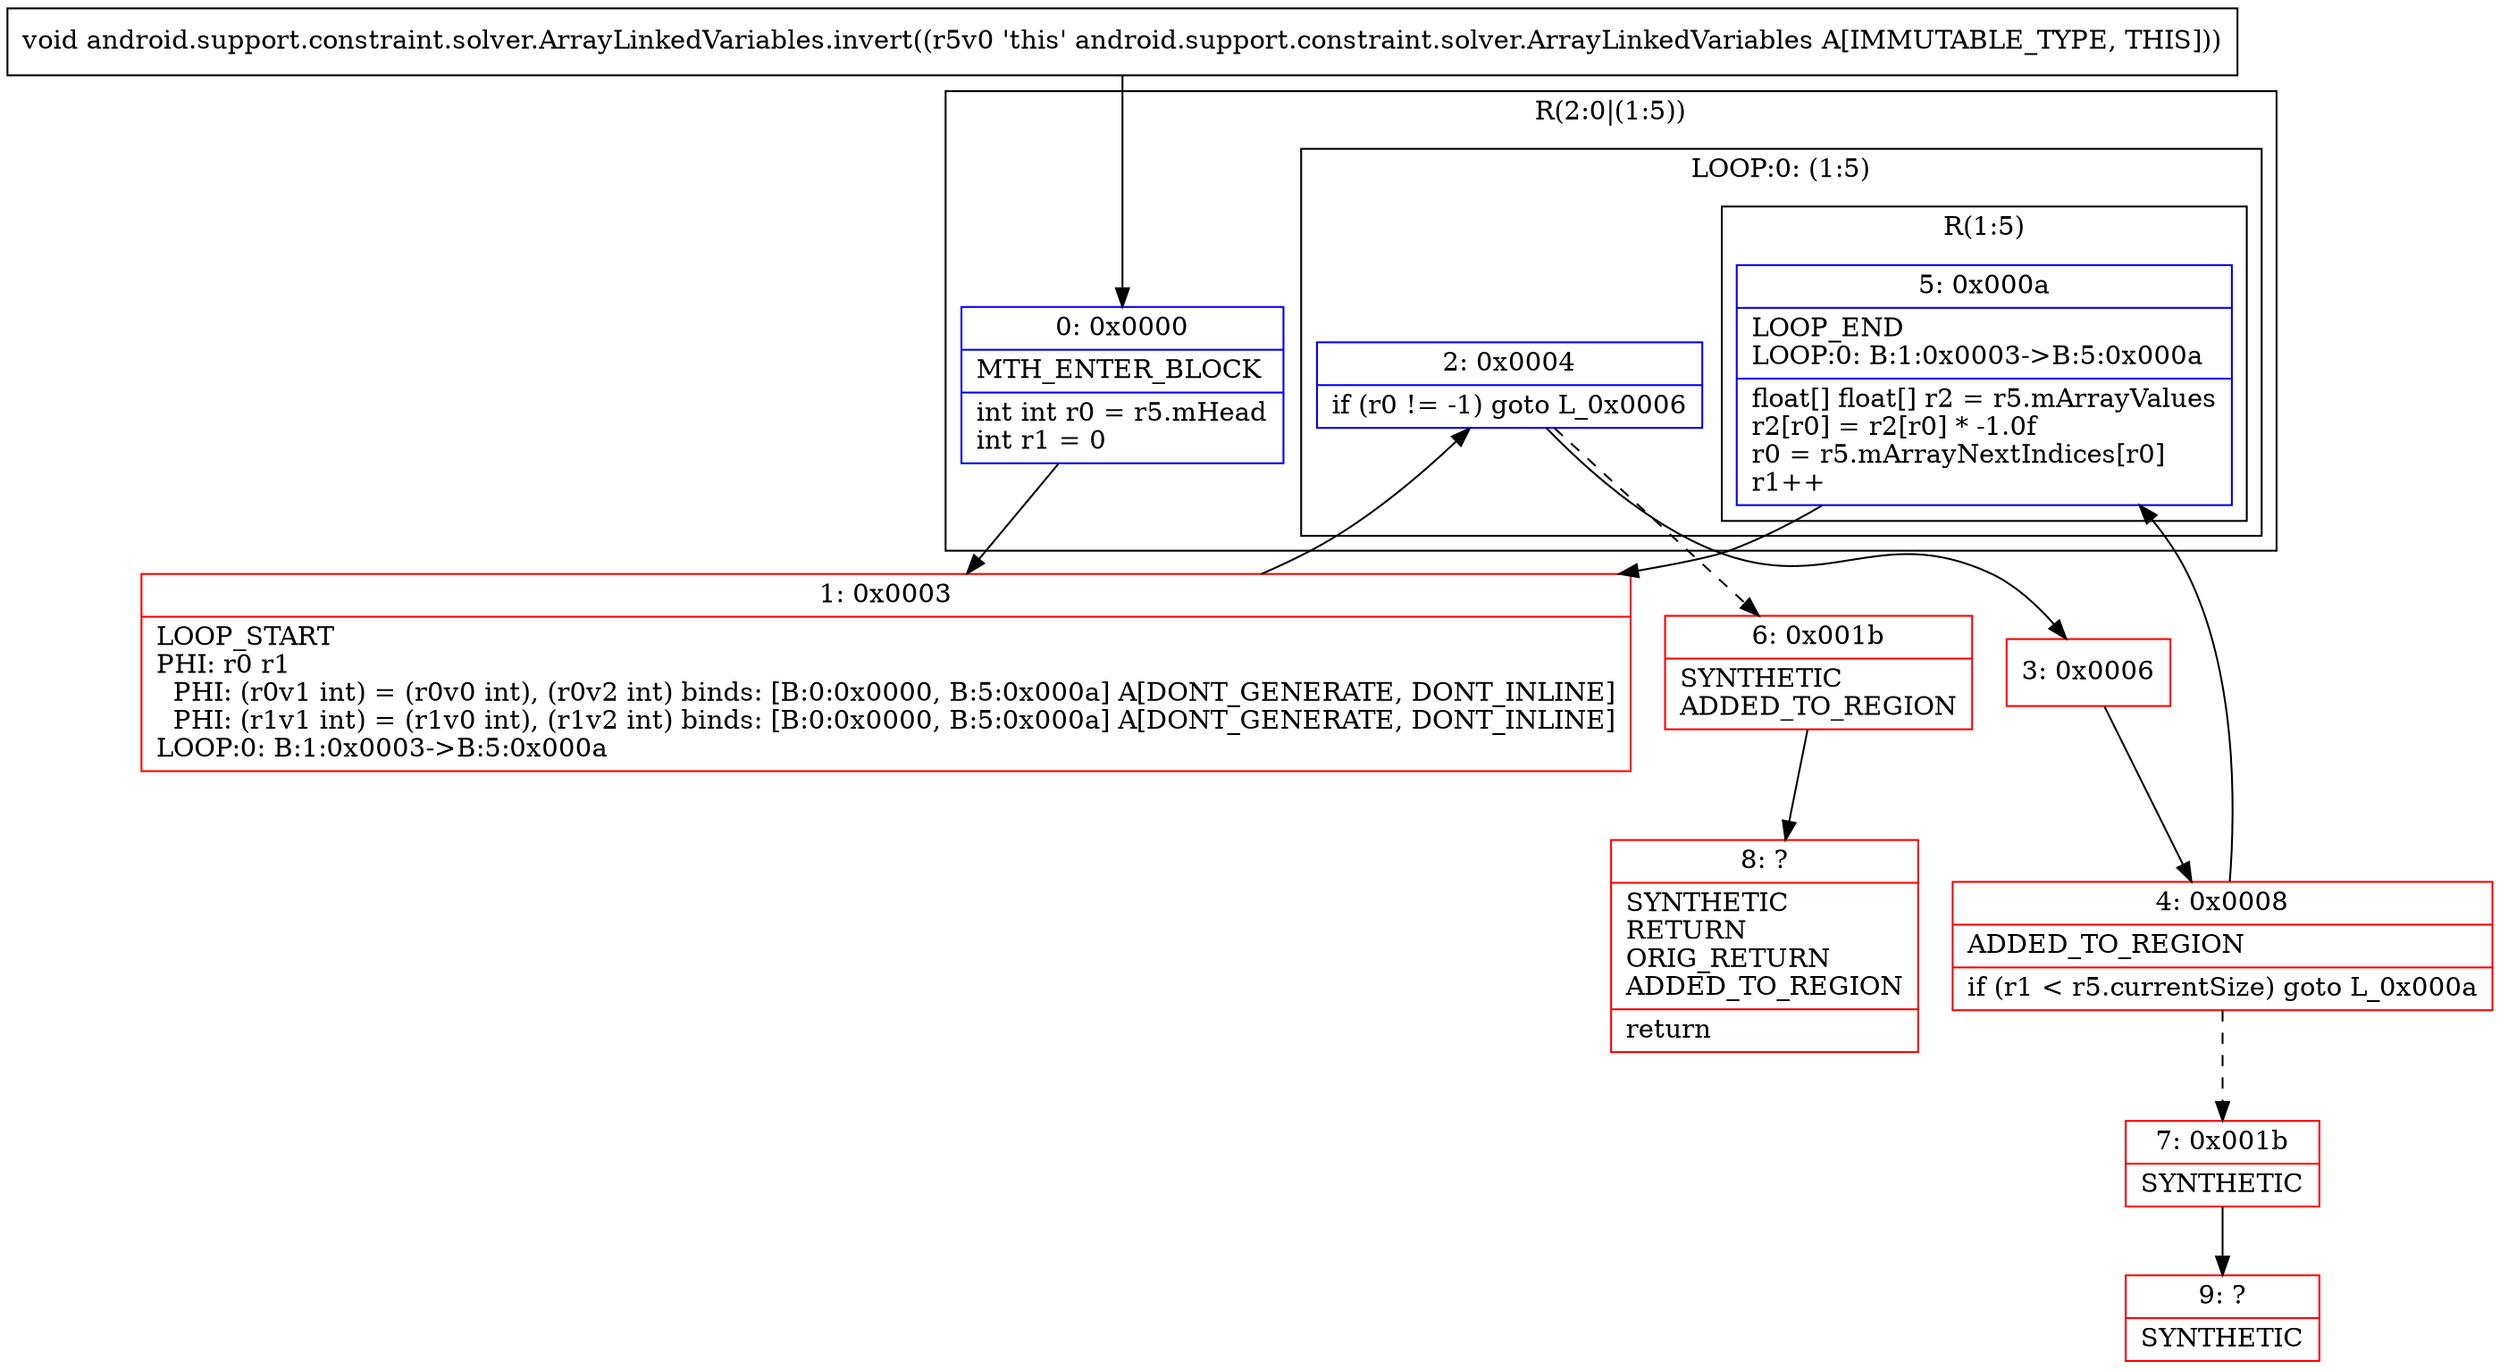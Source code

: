 digraph "CFG forandroid.support.constraint.solver.ArrayLinkedVariables.invert()V" {
subgraph cluster_Region_662989944 {
label = "R(2:0|(1:5))";
node [shape=record,color=blue];
Node_0 [shape=record,label="{0\:\ 0x0000|MTH_ENTER_BLOCK\l|int int r0 = r5.mHead\lint r1 = 0\l}"];
subgraph cluster_LoopRegion_193024048 {
label = "LOOP:0: (1:5)";
node [shape=record,color=blue];
Node_2 [shape=record,label="{2\:\ 0x0004|if (r0 != \-1) goto L_0x0006\l}"];
subgraph cluster_Region_1087374514 {
label = "R(1:5)";
node [shape=record,color=blue];
Node_5 [shape=record,label="{5\:\ 0x000a|LOOP_END\lLOOP:0: B:1:0x0003\-\>B:5:0x000a\l|float[] float[] r2 = r5.mArrayValues\lr2[r0] = r2[r0] * \-1.0f\lr0 = r5.mArrayNextIndices[r0]\lr1++\l}"];
}
}
}
Node_1 [shape=record,color=red,label="{1\:\ 0x0003|LOOP_START\lPHI: r0 r1 \l  PHI: (r0v1 int) = (r0v0 int), (r0v2 int) binds: [B:0:0x0000, B:5:0x000a] A[DONT_GENERATE, DONT_INLINE]\l  PHI: (r1v1 int) = (r1v0 int), (r1v2 int) binds: [B:0:0x0000, B:5:0x000a] A[DONT_GENERATE, DONT_INLINE]\lLOOP:0: B:1:0x0003\-\>B:5:0x000a\l}"];
Node_3 [shape=record,color=red,label="{3\:\ 0x0006}"];
Node_4 [shape=record,color=red,label="{4\:\ 0x0008|ADDED_TO_REGION\l|if (r1 \< r5.currentSize) goto L_0x000a\l}"];
Node_6 [shape=record,color=red,label="{6\:\ 0x001b|SYNTHETIC\lADDED_TO_REGION\l}"];
Node_7 [shape=record,color=red,label="{7\:\ 0x001b|SYNTHETIC\l}"];
Node_8 [shape=record,color=red,label="{8\:\ ?|SYNTHETIC\lRETURN\lORIG_RETURN\lADDED_TO_REGION\l|return\l}"];
Node_9 [shape=record,color=red,label="{9\:\ ?|SYNTHETIC\l}"];
MethodNode[shape=record,label="{void android.support.constraint.solver.ArrayLinkedVariables.invert((r5v0 'this' android.support.constraint.solver.ArrayLinkedVariables A[IMMUTABLE_TYPE, THIS])) }"];
MethodNode -> Node_0;
Node_0 -> Node_1;
Node_2 -> Node_3;
Node_2 -> Node_6[style=dashed];
Node_5 -> Node_1;
Node_1 -> Node_2;
Node_3 -> Node_4;
Node_4 -> Node_5;
Node_4 -> Node_7[style=dashed];
Node_6 -> Node_8;
Node_7 -> Node_9;
}

